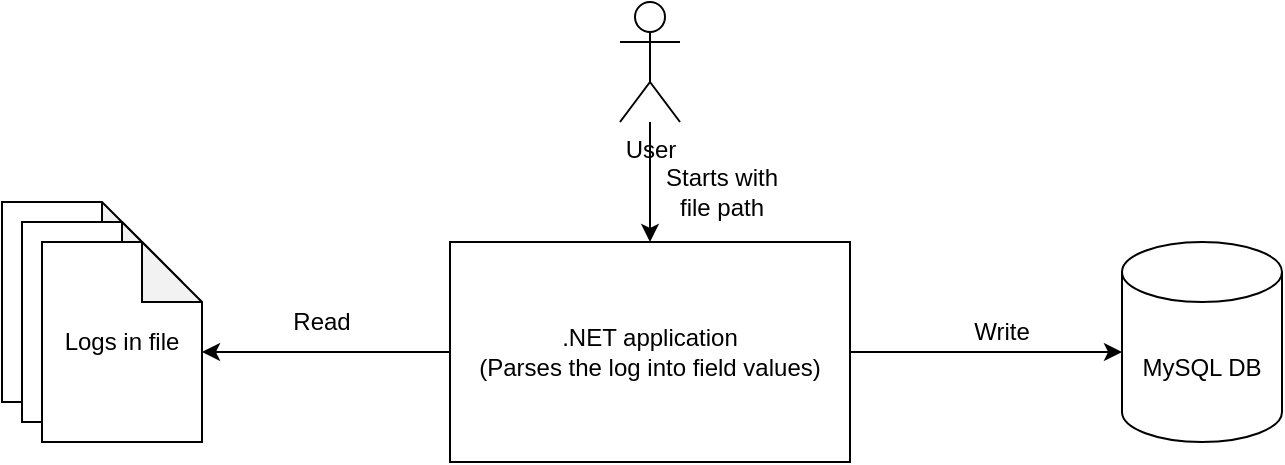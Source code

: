 <mxfile version="20.3.6" type="device"><diagram id="TcmdWdHyL-DgjNXtuUqM" name="Page-1"><mxGraphModel dx="868" dy="492" grid="1" gridSize="10" guides="1" tooltips="1" connect="1" arrows="1" fold="1" page="1" pageScale="1" pageWidth="827" pageHeight="1169" math="0" shadow="0"><root><mxCell id="0"/><mxCell id="1" parent="0"/><mxCell id="6l-CkCa0DObRNGWKe4XY-1" value="" style="shape=note;whiteSpace=wrap;html=1;backgroundOutline=1;darkOpacity=0.05;" vertex="1" parent="1"><mxGeometry x="90" y="120" width="80" height="100" as="geometry"/></mxCell><mxCell id="6l-CkCa0DObRNGWKe4XY-2" value="" style="shape=note;whiteSpace=wrap;html=1;backgroundOutline=1;darkOpacity=0.05;" vertex="1" parent="1"><mxGeometry x="100" y="130" width="80" height="100" as="geometry"/></mxCell><mxCell id="6l-CkCa0DObRNGWKe4XY-3" value="Logs in file" style="shape=note;whiteSpace=wrap;html=1;backgroundOutline=1;darkOpacity=0.05;" vertex="1" parent="1"><mxGeometry x="110" y="140" width="80" height="100" as="geometry"/></mxCell><mxCell id="6l-CkCa0DObRNGWKe4XY-5" value=".NET application&lt;br&gt;(Parses the log into field values)" style="rounded=0;whiteSpace=wrap;html=1;" vertex="1" parent="1"><mxGeometry x="314" y="140" width="200" height="110" as="geometry"/></mxCell><mxCell id="6l-CkCa0DObRNGWKe4XY-6" value="" style="endArrow=classic;html=1;rounded=0;exitX=0;exitY=0.5;exitDx=0;exitDy=0;" edge="1" parent="1" source="6l-CkCa0DObRNGWKe4XY-5"><mxGeometry width="50" height="50" relative="1" as="geometry"><mxPoint x="390" y="280" as="sourcePoint"/><mxPoint x="190" y="195" as="targetPoint"/></mxGeometry></mxCell><mxCell id="6l-CkCa0DObRNGWKe4XY-7" value="Read" style="text;html=1;strokeColor=none;fillColor=none;align=center;verticalAlign=middle;whiteSpace=wrap;rounded=0;" vertex="1" parent="1"><mxGeometry x="220" y="165" width="60" height="30" as="geometry"/></mxCell><mxCell id="6l-CkCa0DObRNGWKe4XY-8" value="MySQL DB" style="shape=cylinder3;whiteSpace=wrap;html=1;boundedLbl=1;backgroundOutline=1;size=15;" vertex="1" parent="1"><mxGeometry x="650" y="140" width="80" height="100" as="geometry"/></mxCell><mxCell id="6l-CkCa0DObRNGWKe4XY-9" value="" style="endArrow=classic;html=1;rounded=0;exitX=1;exitY=0.5;exitDx=0;exitDy=0;" edge="1" parent="1" source="6l-CkCa0DObRNGWKe4XY-5"><mxGeometry width="50" height="50" relative="1" as="geometry"><mxPoint x="390" y="280" as="sourcePoint"/><mxPoint x="650" y="195" as="targetPoint"/></mxGeometry></mxCell><mxCell id="6l-CkCa0DObRNGWKe4XY-10" value="Write" style="text;html=1;strokeColor=none;fillColor=none;align=center;verticalAlign=middle;whiteSpace=wrap;rounded=0;" vertex="1" parent="1"><mxGeometry x="560" y="170" width="60" height="30" as="geometry"/></mxCell><mxCell id="6l-CkCa0DObRNGWKe4XY-12" value="" style="edgeStyle=orthogonalEdgeStyle;rounded=0;orthogonalLoop=1;jettySize=auto;html=1;" edge="1" parent="1" source="6l-CkCa0DObRNGWKe4XY-11" target="6l-CkCa0DObRNGWKe4XY-5"><mxGeometry relative="1" as="geometry"/></mxCell><mxCell id="6l-CkCa0DObRNGWKe4XY-11" value="User" style="shape=umlActor;verticalLabelPosition=bottom;verticalAlign=top;html=1;outlineConnect=0;" vertex="1" parent="1"><mxGeometry x="399" y="20" width="30" height="60" as="geometry"/></mxCell><mxCell id="6l-CkCa0DObRNGWKe4XY-13" value="Starts with file path" style="text;html=1;strokeColor=none;fillColor=none;align=center;verticalAlign=middle;whiteSpace=wrap;rounded=0;" vertex="1" parent="1"><mxGeometry x="420" y="100" width="60" height="30" as="geometry"/></mxCell></root></mxGraphModel></diagram></mxfile>